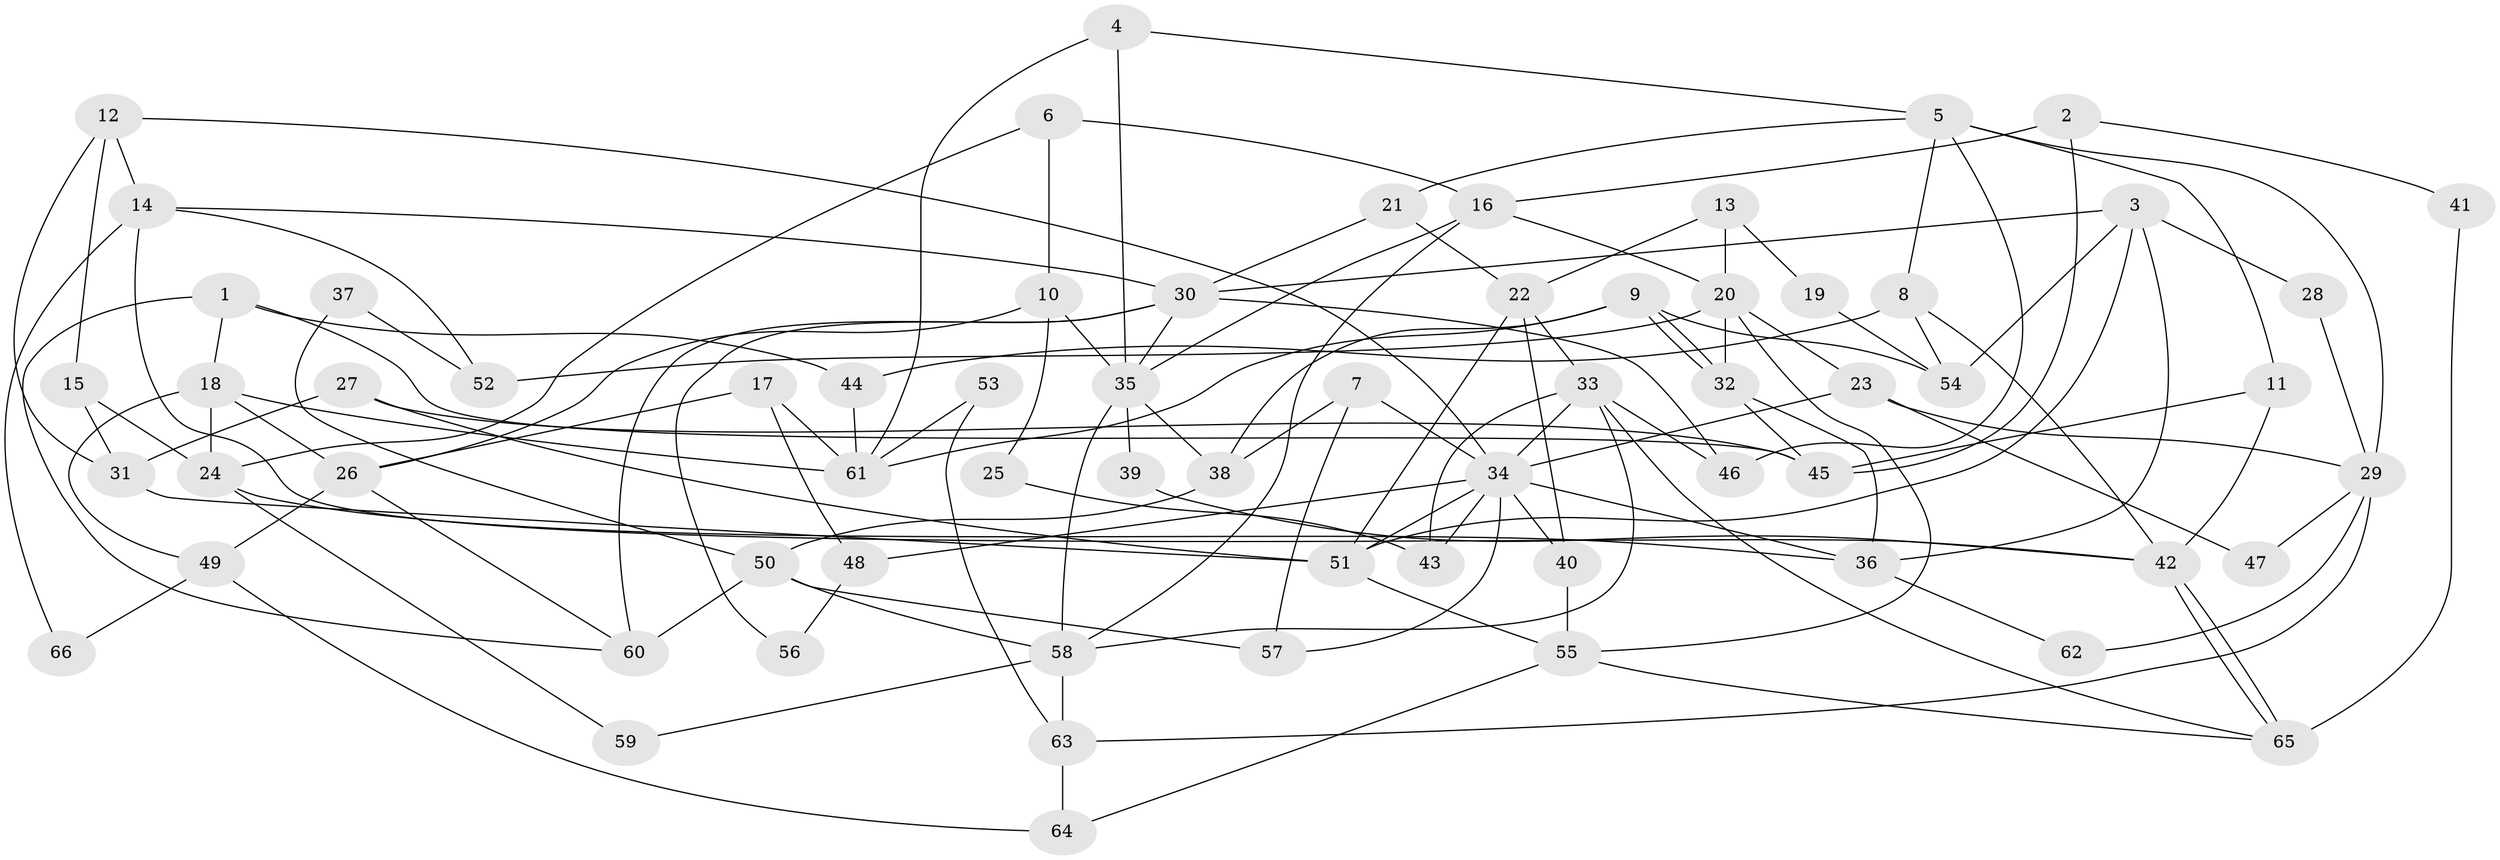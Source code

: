 // coarse degree distribution, {4: 0.11538461538461539, 3: 0.19230769230769232, 2: 0.3076923076923077, 7: 0.07692307692307693, 5: 0.19230769230769232, 10: 0.038461538461538464, 8: 0.038461538461538464, 12: 0.038461538461538464}
// Generated by graph-tools (version 1.1) at 2025/54/03/04/25 21:54:40]
// undirected, 66 vertices, 132 edges
graph export_dot {
graph [start="1"]
  node [color=gray90,style=filled];
  1;
  2;
  3;
  4;
  5;
  6;
  7;
  8;
  9;
  10;
  11;
  12;
  13;
  14;
  15;
  16;
  17;
  18;
  19;
  20;
  21;
  22;
  23;
  24;
  25;
  26;
  27;
  28;
  29;
  30;
  31;
  32;
  33;
  34;
  35;
  36;
  37;
  38;
  39;
  40;
  41;
  42;
  43;
  44;
  45;
  46;
  47;
  48;
  49;
  50;
  51;
  52;
  53;
  54;
  55;
  56;
  57;
  58;
  59;
  60;
  61;
  62;
  63;
  64;
  65;
  66;
  1 -- 18;
  1 -- 45;
  1 -- 44;
  1 -- 60;
  2 -- 16;
  2 -- 45;
  2 -- 41;
  3 -- 30;
  3 -- 51;
  3 -- 28;
  3 -- 36;
  3 -- 54;
  4 -- 35;
  4 -- 5;
  4 -- 61;
  5 -- 29;
  5 -- 8;
  5 -- 11;
  5 -- 21;
  5 -- 46;
  6 -- 16;
  6 -- 24;
  6 -- 10;
  7 -- 34;
  7 -- 38;
  7 -- 57;
  8 -- 54;
  8 -- 42;
  8 -- 44;
  9 -- 32;
  9 -- 32;
  9 -- 61;
  9 -- 38;
  9 -- 54;
  10 -- 35;
  10 -- 25;
  10 -- 26;
  11 -- 42;
  11 -- 45;
  12 -- 34;
  12 -- 15;
  12 -- 14;
  12 -- 31;
  13 -- 22;
  13 -- 20;
  13 -- 19;
  14 -- 30;
  14 -- 42;
  14 -- 52;
  14 -- 66;
  15 -- 31;
  15 -- 24;
  16 -- 20;
  16 -- 35;
  16 -- 58;
  17 -- 61;
  17 -- 26;
  17 -- 48;
  18 -- 26;
  18 -- 61;
  18 -- 24;
  18 -- 49;
  19 -- 54;
  20 -- 32;
  20 -- 55;
  20 -- 23;
  20 -- 52;
  21 -- 30;
  21 -- 22;
  22 -- 40;
  22 -- 33;
  22 -- 51;
  23 -- 34;
  23 -- 29;
  23 -- 47;
  24 -- 36;
  24 -- 59;
  25 -- 43;
  26 -- 60;
  26 -- 49;
  27 -- 45;
  27 -- 51;
  27 -- 31;
  28 -- 29;
  29 -- 63;
  29 -- 47;
  29 -- 62;
  30 -- 46;
  30 -- 35;
  30 -- 56;
  30 -- 60;
  31 -- 51;
  32 -- 36;
  32 -- 45;
  33 -- 34;
  33 -- 43;
  33 -- 46;
  33 -- 58;
  33 -- 65;
  34 -- 57;
  34 -- 51;
  34 -- 36;
  34 -- 40;
  34 -- 43;
  34 -- 48;
  35 -- 38;
  35 -- 58;
  35 -- 39;
  36 -- 62;
  37 -- 50;
  37 -- 52;
  38 -- 50;
  39 -- 42;
  40 -- 55;
  41 -- 65;
  42 -- 65;
  42 -- 65;
  44 -- 61;
  48 -- 56;
  49 -- 64;
  49 -- 66;
  50 -- 58;
  50 -- 60;
  50 -- 57;
  51 -- 55;
  53 -- 63;
  53 -- 61;
  55 -- 65;
  55 -- 64;
  58 -- 59;
  58 -- 63;
  63 -- 64;
}
